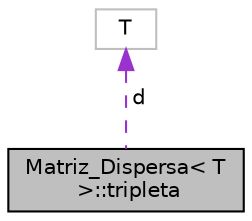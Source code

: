 digraph "Matriz_Dispersa&lt; T &gt;::tripleta"
{
  edge [fontname="Helvetica",fontsize="10",labelfontname="Helvetica",labelfontsize="10"];
  node [fontname="Helvetica",fontsize="10",shape=record];
  Node1 [label="Matriz_Dispersa\< T\l \>::tripleta",height=0.2,width=0.4,color="black", fillcolor="grey75", style="filled", fontcolor="black"];
  Node2 -> Node1 [dir="back",color="darkorchid3",fontsize="10",style="dashed",label=" d" ,fontname="Helvetica"];
  Node2 [label="T",height=0.2,width=0.4,color="grey75", fillcolor="white", style="filled"];
}
